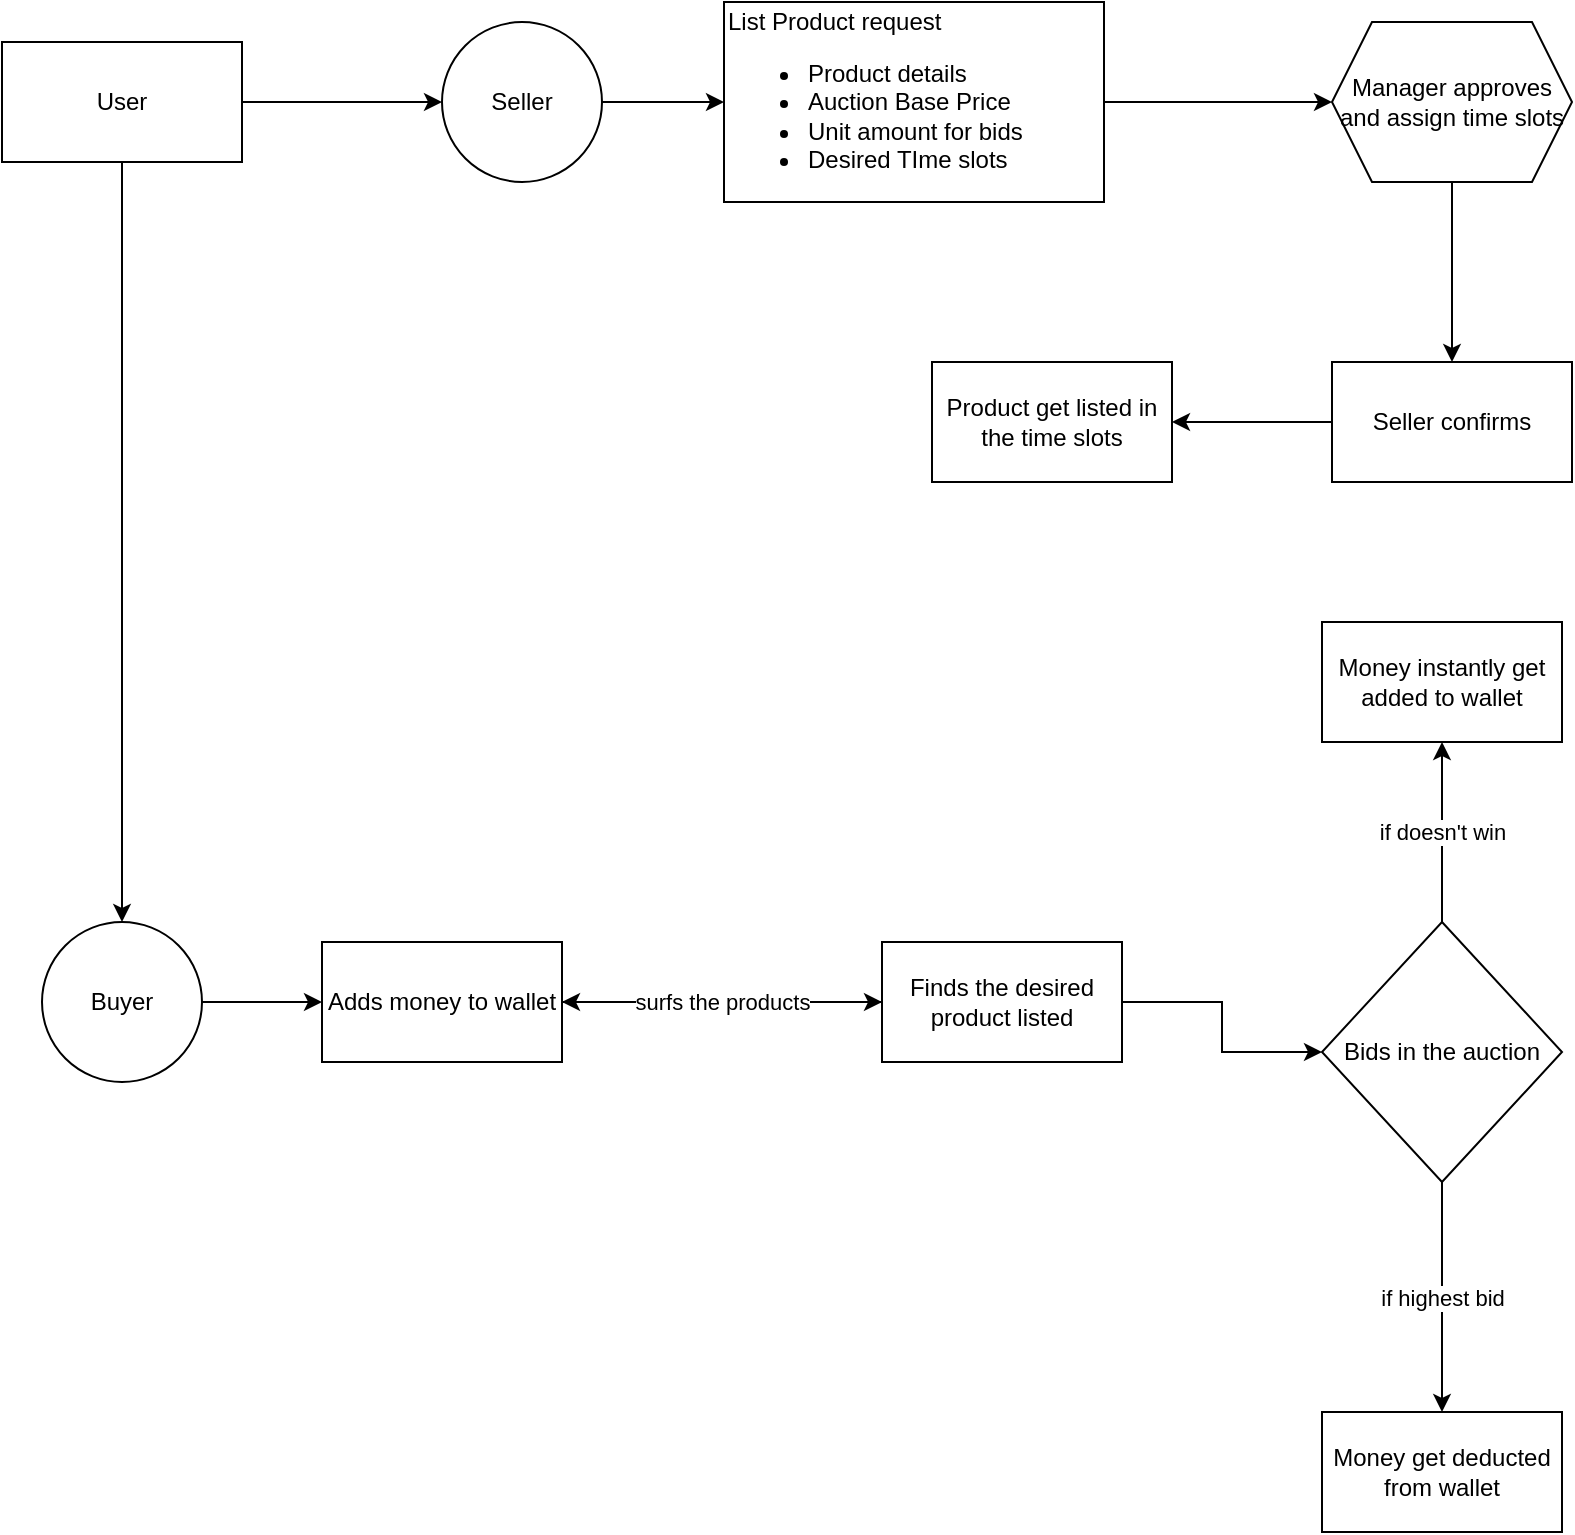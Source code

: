 <mxfile version="24.2.2" type="github">
  <diagram name="Page-1" id="ymszRhyD757vXrpuv6Kg">
    <mxGraphModel dx="1590" dy="1067" grid="1" gridSize="10" guides="1" tooltips="1" connect="1" arrows="1" fold="1" page="1" pageScale="1" pageWidth="850" pageHeight="1100" background="none" math="0" shadow="0">
      <root>
        <mxCell id="0" />
        <mxCell id="1" parent="0" />
        <mxCell id="negmUvcFTkA1tcDK7jtH-7" value="" style="edgeStyle=orthogonalEdgeStyle;rounded=0;orthogonalLoop=1;jettySize=auto;html=1;" edge="1" parent="1" source="negmUvcFTkA1tcDK7jtH-5" target="negmUvcFTkA1tcDK7jtH-6">
          <mxGeometry relative="1" as="geometry" />
        </mxCell>
        <mxCell id="negmUvcFTkA1tcDK7jtH-9" value="" style="edgeStyle=orthogonalEdgeStyle;rounded=0;orthogonalLoop=1;jettySize=auto;html=1;" edge="1" parent="1" source="negmUvcFTkA1tcDK7jtH-5" target="negmUvcFTkA1tcDK7jtH-8">
          <mxGeometry relative="1" as="geometry" />
        </mxCell>
        <mxCell id="negmUvcFTkA1tcDK7jtH-5" value="User" style="rounded=0;whiteSpace=wrap;html=1;" vertex="1" parent="1">
          <mxGeometry x="40" y="110" width="120" height="60" as="geometry" />
        </mxCell>
        <mxCell id="negmUvcFTkA1tcDK7jtH-21" value="" style="edgeStyle=orthogonalEdgeStyle;rounded=0;orthogonalLoop=1;jettySize=auto;html=1;" edge="1" parent="1" source="negmUvcFTkA1tcDK7jtH-6" target="negmUvcFTkA1tcDK7jtH-20">
          <mxGeometry relative="1" as="geometry" />
        </mxCell>
        <mxCell id="negmUvcFTkA1tcDK7jtH-6" value="Buyer" style="ellipse;whiteSpace=wrap;html=1;rounded=0;" vertex="1" parent="1">
          <mxGeometry x="60" y="550" width="80" height="80" as="geometry" />
        </mxCell>
        <mxCell id="negmUvcFTkA1tcDK7jtH-11" value="" style="edgeStyle=orthogonalEdgeStyle;rounded=0;orthogonalLoop=1;jettySize=auto;html=1;" edge="1" parent="1" source="negmUvcFTkA1tcDK7jtH-8" target="negmUvcFTkA1tcDK7jtH-10">
          <mxGeometry relative="1" as="geometry" />
        </mxCell>
        <mxCell id="negmUvcFTkA1tcDK7jtH-8" value="Seller" style="ellipse;whiteSpace=wrap;html=1;rounded=0;" vertex="1" parent="1">
          <mxGeometry x="260" y="100" width="80" height="80" as="geometry" />
        </mxCell>
        <mxCell id="negmUvcFTkA1tcDK7jtH-15" value="" style="edgeStyle=orthogonalEdgeStyle;rounded=0;orthogonalLoop=1;jettySize=auto;html=1;" edge="1" parent="1" source="negmUvcFTkA1tcDK7jtH-10" target="negmUvcFTkA1tcDK7jtH-14">
          <mxGeometry relative="1" as="geometry" />
        </mxCell>
        <mxCell id="negmUvcFTkA1tcDK7jtH-10" value="List Product request&lt;div&gt;&lt;ul&gt;&lt;li&gt;Product details&lt;/li&gt;&lt;li&gt;Auction Base Price&lt;/li&gt;&lt;li&gt;Unit amount for bids&lt;/li&gt;&lt;li&gt;Desired TIme slots&lt;/li&gt;&lt;/ul&gt;&lt;/div&gt;" style="rounded=0;whiteSpace=wrap;html=1;align=left;" vertex="1" parent="1">
          <mxGeometry x="401" y="90" width="190" height="100" as="geometry" />
        </mxCell>
        <mxCell id="negmUvcFTkA1tcDK7jtH-17" value="" style="edgeStyle=orthogonalEdgeStyle;rounded=0;orthogonalLoop=1;jettySize=auto;html=1;" edge="1" parent="1" source="negmUvcFTkA1tcDK7jtH-14" target="negmUvcFTkA1tcDK7jtH-16">
          <mxGeometry relative="1" as="geometry" />
        </mxCell>
        <mxCell id="negmUvcFTkA1tcDK7jtH-14" value="Manager approves&lt;div&gt;and assign time slots&lt;/div&gt;" style="shape=hexagon;perimeter=hexagonPerimeter2;whiteSpace=wrap;html=1;fixedSize=1;align=center;rounded=0;" vertex="1" parent="1">
          <mxGeometry x="705" y="100" width="120" height="80" as="geometry" />
        </mxCell>
        <mxCell id="negmUvcFTkA1tcDK7jtH-19" value="" style="edgeStyle=orthogonalEdgeStyle;rounded=0;orthogonalLoop=1;jettySize=auto;html=1;" edge="1" parent="1" source="negmUvcFTkA1tcDK7jtH-16" target="negmUvcFTkA1tcDK7jtH-18">
          <mxGeometry relative="1" as="geometry" />
        </mxCell>
        <mxCell id="negmUvcFTkA1tcDK7jtH-16" value="Seller confirms" style="rounded=0;whiteSpace=wrap;html=1;" vertex="1" parent="1">
          <mxGeometry x="705" y="270" width="120" height="60" as="geometry" />
        </mxCell>
        <mxCell id="negmUvcFTkA1tcDK7jtH-18" value="Product get listed in the time slots" style="rounded=0;whiteSpace=wrap;html=1;" vertex="1" parent="1">
          <mxGeometry x="505" y="270" width="120" height="60" as="geometry" />
        </mxCell>
        <mxCell id="negmUvcFTkA1tcDK7jtH-23" value="" style="edgeStyle=orthogonalEdgeStyle;rounded=0;orthogonalLoop=1;jettySize=auto;html=1;" edge="1" parent="1" source="negmUvcFTkA1tcDK7jtH-20" target="negmUvcFTkA1tcDK7jtH-22">
          <mxGeometry relative="1" as="geometry" />
        </mxCell>
        <mxCell id="negmUvcFTkA1tcDK7jtH-20" value="Adds money to wallet" style="whiteSpace=wrap;html=1;rounded=0;" vertex="1" parent="1">
          <mxGeometry x="200" y="560" width="120" height="60" as="geometry" />
        </mxCell>
        <mxCell id="negmUvcFTkA1tcDK7jtH-28" value="" style="edgeStyle=orthogonalEdgeStyle;rounded=0;orthogonalLoop=1;jettySize=auto;html=1;" edge="1" parent="1" source="negmUvcFTkA1tcDK7jtH-22" target="negmUvcFTkA1tcDK7jtH-27">
          <mxGeometry relative="1" as="geometry" />
        </mxCell>
        <mxCell id="negmUvcFTkA1tcDK7jtH-24" value="surfs the products" style="edgeStyle=orthogonalEdgeStyle;rounded=0;orthogonalLoop=1;jettySize=auto;html=1;" edge="1" parent="1" source="negmUvcFTkA1tcDK7jtH-22" target="negmUvcFTkA1tcDK7jtH-20">
          <mxGeometry relative="1" as="geometry" />
        </mxCell>
        <mxCell id="negmUvcFTkA1tcDK7jtH-22" value="Finds the desired product listed" style="whiteSpace=wrap;html=1;rounded=0;" vertex="1" parent="1">
          <mxGeometry x="480" y="560" width="120" height="60" as="geometry" />
        </mxCell>
        <mxCell id="negmUvcFTkA1tcDK7jtH-30" value="if highest bid" style="edgeStyle=orthogonalEdgeStyle;rounded=0;orthogonalLoop=1;jettySize=auto;html=1;" edge="1" parent="1" source="negmUvcFTkA1tcDK7jtH-27" target="negmUvcFTkA1tcDK7jtH-29">
          <mxGeometry relative="1" as="geometry" />
        </mxCell>
        <mxCell id="negmUvcFTkA1tcDK7jtH-32" value="if doesn&#39;t win" style="edgeStyle=orthogonalEdgeStyle;rounded=0;orthogonalLoop=1;jettySize=auto;html=1;" edge="1" parent="1" source="negmUvcFTkA1tcDK7jtH-27" target="negmUvcFTkA1tcDK7jtH-31">
          <mxGeometry relative="1" as="geometry" />
        </mxCell>
        <mxCell id="negmUvcFTkA1tcDK7jtH-27" value="Bids in the auction" style="rhombus;whiteSpace=wrap;html=1;rounded=0;" vertex="1" parent="1">
          <mxGeometry x="700" y="550" width="120" height="130" as="geometry" />
        </mxCell>
        <mxCell id="negmUvcFTkA1tcDK7jtH-29" value="Money get deducted from wallet" style="rounded=0;whiteSpace=wrap;html=1;" vertex="1" parent="1">
          <mxGeometry x="700" y="795" width="120" height="60" as="geometry" />
        </mxCell>
        <mxCell id="negmUvcFTkA1tcDK7jtH-31" value="Money instantly get added to wallet" style="whiteSpace=wrap;html=1;rounded=0;" vertex="1" parent="1">
          <mxGeometry x="700" y="400" width="120" height="60" as="geometry" />
        </mxCell>
      </root>
    </mxGraphModel>
  </diagram>
</mxfile>
